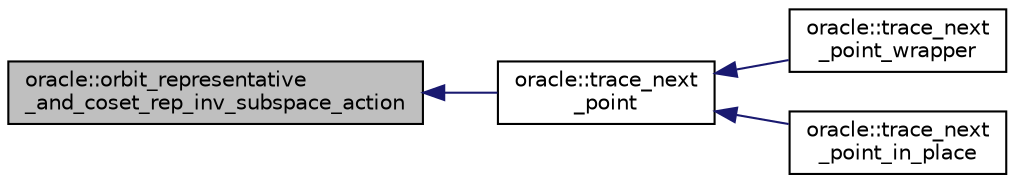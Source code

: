 digraph "oracle::orbit_representative_and_coset_rep_inv_subspace_action"
{
  edge [fontname="Helvetica",fontsize="10",labelfontname="Helvetica",labelfontsize="10"];
  node [fontname="Helvetica",fontsize="10",shape=record];
  rankdir="LR";
  Node7423 [label="oracle::orbit_representative\l_and_coset_rep_inv_subspace_action",height=0.2,width=0.4,color="black", fillcolor="grey75", style="filled", fontcolor="black"];
  Node7423 -> Node7424 [dir="back",color="midnightblue",fontsize="10",style="solid",fontname="Helvetica"];
  Node7424 [label="oracle::trace_next\l_point",height=0.2,width=0.4,color="black", fillcolor="white", style="filled",URL="$d7/da7/classoracle.html#ae86c3f9d4b95b5a6e88ee0959942ecde"];
  Node7424 -> Node7425 [dir="back",color="midnightblue",fontsize="10",style="solid",fontname="Helvetica"];
  Node7425 [label="oracle::trace_next\l_point_wrapper",height=0.2,width=0.4,color="black", fillcolor="white", style="filled",URL="$d7/da7/classoracle.html#a33e1e9e4dde6fbecd7ae858576a7132f"];
  Node7424 -> Node7426 [dir="back",color="midnightblue",fontsize="10",style="solid",fontname="Helvetica"];
  Node7426 [label="oracle::trace_next\l_point_in_place",height=0.2,width=0.4,color="black", fillcolor="white", style="filled",URL="$d7/da7/classoracle.html#a4dbea33418d5c0f550a960a5c83194a5"];
}
